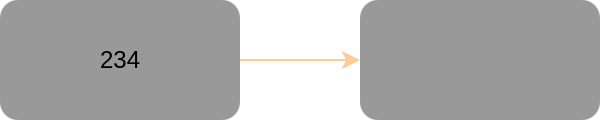 <mxfile>
    <diagram id="3_rT1S0TjLDmsWgdfQpS" name="第 1 页">
        <mxGraphModel dx="292" dy="179" grid="1" gridSize="10" guides="1" tooltips="1" connect="1" arrows="1" fold="1" page="1" pageScale="1" pageWidth="1600" pageHeight="1200" background="none" math="0" shadow="0" adaptiveColors="simple">
            <root>
                <mxCell id="0"/>
                <mxCell id="1" parent="0"/>
                <mxCell id="4" style="edgeStyle=none;html=1;exitX=1;exitY=0.5;exitDx=0;exitDy=0;entryX=0;entryY=0.5;entryDx=0;entryDy=0;rounded=1;shadow=0;glass=0;align=center;verticalAlign=middle;fontFamily=Helvetica;fontSize=12;fontColor=#000000;fillColor=#999999;strokeColor=#FFCC99;" edge="1" parent="1" source="2" target="3">
                    <mxGeometry relative="1" as="geometry"/>
                </mxCell>
                <UserObject label="234" link="vscode://file/.gitignore" linkTarget="_blank" id="2">
                    <mxCell style="rounded=1;whiteSpace=wrap;html=1;glass=0;shadow=0;fillColor=#999999;strokeColor=none;fontColor=#000000;" parent="1" vertex="1">
                        <mxGeometry x="40" y="40" width="120" height="60" as="geometry"/>
                    </mxCell>
                </UserObject>
                <mxCell id="3" value="" style="rounded=1;whiteSpace=wrap;html=1;fillColor=#999999;strokeColor=none;shadow=0;glass=0;align=center;verticalAlign=middle;fontFamily=Helvetica;fontSize=12;fontColor=#000000;" parent="1" vertex="1">
                    <mxGeometry x="220" y="40" width="120" height="60" as="geometry"/>
                </mxCell>
            </root>
        </mxGraphModel>
    </diagram>
</mxfile>